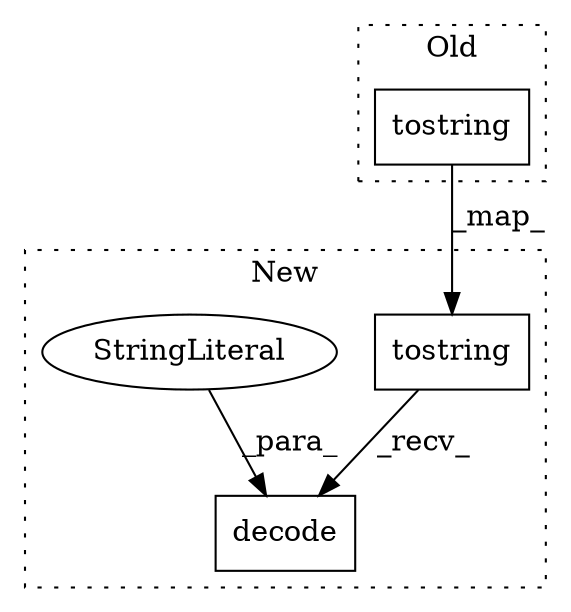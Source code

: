 digraph G {
subgraph cluster0 {
1 [label="tostring" a="32" s="10899,10921" l="9,1" shape="box"];
label = "Old";
style="dotted";
}
subgraph cluster1 {
2 [label="tostring" a="32" s="10899,10921" l="9,1" shape="box"];
3 [label="decode" a="32" s="10923,10936" l="7,1" shape="box"];
4 [label="StringLiteral" a="45" s="10930" l="6" shape="ellipse"];
label = "New";
style="dotted";
}
1 -> 2 [label="_map_"];
2 -> 3 [label="_recv_"];
4 -> 3 [label="_para_"];
}